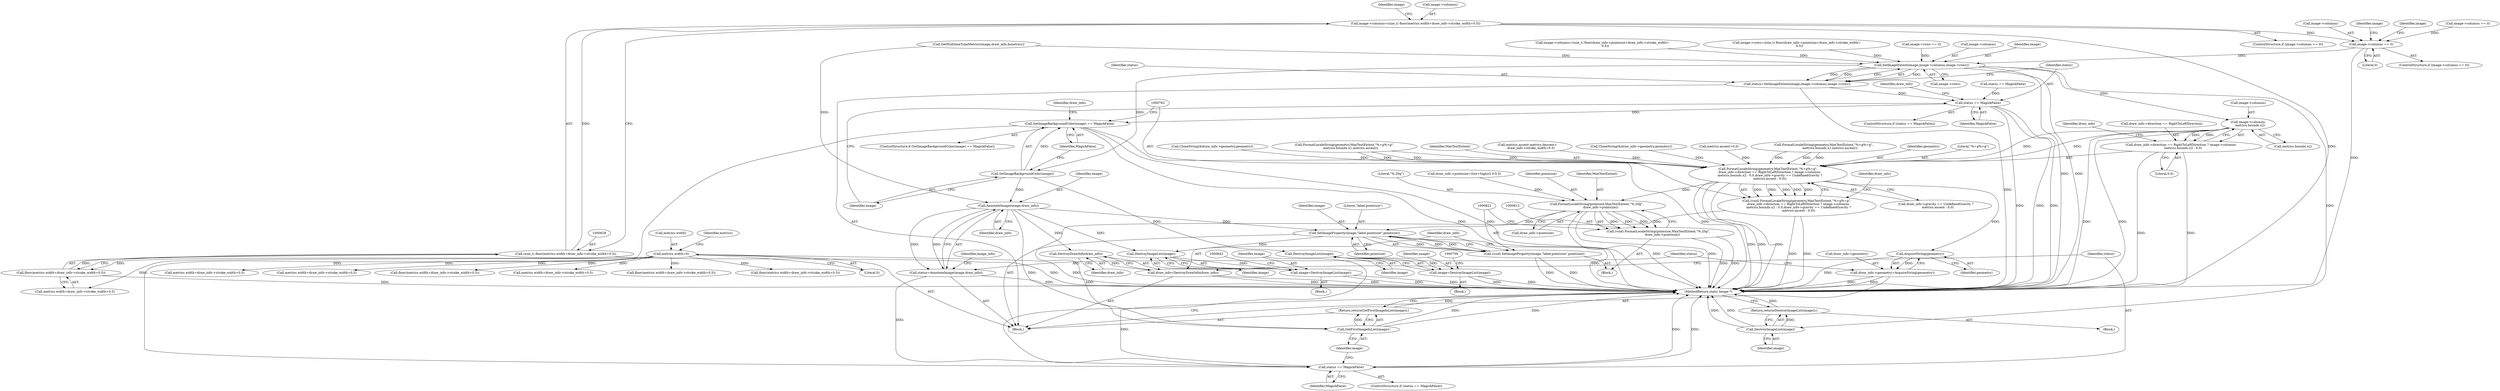 digraph "0_ImageMagick_0474237508f39c4f783208123431815f1ededb76@pointer" {
"1000623" [label="(Call,image->columns=(size_t) floor(metrics.width+draw_info->stroke_width+0.5))"];
"1000627" [label="(Call,(size_t) floor(metrics.width+draw_info->stroke_width+0.5))"];
"1000629" [label="(Call,floor(metrics.width+draw_info->stroke_width+0.5))"];
"1000200" [label="(Call,metrics.width=0)"];
"1000640" [label="(Call,image->columns == 0)"];
"1000711" [label="(Call,SetImageExtent(image,image->columns,image->rows))"];
"1000709" [label="(Call,status=SetImageExtent(image,image->columns,image->rows))"];
"1000720" [label="(Call,status == MagickFalse)"];
"1000738" [label="(Call,SetImageBackgroundColor(image) == MagickFalse)"];
"1000832" [label="(Call,status == MagickFalse)"];
"1000735" [label="(Call,DestroyImageList(image))"];
"1000734" [label="(Return,return(DestroyImageList(image));)"];
"1000739" [label="(Call,SetImageBackgroundColor(image))"];
"1000755" [label="(Call,DestroyImageList(image))"];
"1000753" [label="(Call,image=DestroyImageList(image))"];
"1000801" [label="(Call,AnnotateImage(image,draw_info))"];
"1000799" [label="(Call,status=AnnotateImage(image,draw_info))"];
"1000823" [label="(Call,SetImageProperty(image,\"label:pointsize\",pointsize))"];
"1000821" [label="(Call,(void) SetImageProperty(image,\"label:pointsize\",pointsize))"];
"1000838" [label="(Call,DestroyImageList(image))"];
"1000836" [label="(Call,image=DestroyImageList(image))"];
"1000845" [label="(Call,GetFirstImageInList(image))"];
"1000844" [label="(Return,return(GetFirstImageInList(image));)"];
"1000829" [label="(Call,DestroyDrawInfo(draw_info))"];
"1000827" [label="(Call,draw_info=DestroyDrawInfo(draw_info))"];
"1000773" [label="(Call,image->columns-\n    metrics.bounds.x2)"];
"1000763" [label="(Call,FormatLocaleString(geometry,MaxTextExtent,\"%+g%+g\",\n    draw_info->direction == RightToLeftDirection ? image->columns-\n    metrics.bounds.x2 : 0.0,draw_info->gravity == UndefinedGravity ?\n    metrics.ascent : 0.0))"];
"1000761" [label="(Call,(void) FormatLocaleString(geometry,MaxTextExtent,\"%+g%+g\",\n    draw_info->direction == RightToLeftDirection ? image->columns-\n    metrics.bounds.x2 : 0.0,draw_info->gravity == UndefinedGravity ?\n    metrics.ascent : 0.0))"];
"1000797" [label="(Call,AcquireString(geometry))"];
"1000793" [label="(Call,draw_info->geometry=AcquireString(geometry))"];
"1000814" [label="(Call,FormatLocaleString(pointsize,MaxTextExtent,\"%.20g\",\n        draw_info->pointsize))"];
"1000812" [label="(Call,(void) FormatLocaleString(pointsize,MaxTextExtent,\"%.20g\",\n        draw_info->pointsize))"];
"1000767" [label="(Call,draw_info->direction == RightToLeftDirection ? image->columns-\n    metrics.bounds.x2 : 0.0)"];
"1000830" [label="(Identifier,draw_info)"];
"1000739" [label="(Call,SetImageBackgroundColor(image))"];
"1000755" [label="(Call,DestroyImageList(image))"];
"1000332" [label="(Call,floor(metrics.width+draw_info->stroke_width+0.5))"];
"1000630" [label="(Call,metrics.width+draw_info->stroke_width+0.5)"];
"1000777" [label="(Call,metrics.bounds.x2)"];
"1000835" [label="(Block,)"];
"1000644" [label="(Literal,0)"];
"1000798" [label="(Identifier,geometry)"];
"1000204" [label="(Literal,0)"];
"1000627" [label="(Call,(size_t) floor(metrics.width+draw_info->stroke_width+0.5))"];
"1000802" [label="(Identifier,image)"];
"1000799" [label="(Call,status=AnnotateImage(image,draw_info))"];
"1000754" [label="(Identifier,image)"];
"1000832" [label="(Call,status == MagickFalse)"];
"1000767" [label="(Call,draw_info->direction == RightToLeftDirection ? image->columns-\n    metrics.bounds.x2 : 0.0)"];
"1000766" [label="(Literal,\"%+g%+g\")"];
"1000797" [label="(Call,AcquireString(geometry))"];
"1000761" [label="(Call,(void) FormatLocaleString(geometry,MaxTextExtent,\"%+g%+g\",\n    draw_info->direction == RightToLeftDirection ? image->columns-\n    metrics.bounds.x2 : 0.0,draw_info->gravity == UndefinedGravity ?\n    metrics.ascent : 0.0))"];
"1000455" [label="(Call,CloneString(&draw_info->geometry,geometry))"];
"1000719" [label="(ControlStructure,if (status == MagickFalse))"];
"1000713" [label="(Call,image->columns)"];
"1000793" [label="(Call,draw_info->geometry=AcquireString(geometry))"];
"1000721" [label="(Identifier,status)"];
"1000744" [label="(Identifier,draw_info)"];
"1000473" [label="(Call,metrics.width+draw_info->stroke_width+0.5)"];
"1000823" [label="(Call,SetImageProperty(image,\"label:pointsize\",pointsize))"];
"1000576" [label="(Call,draw_info->pointsize=(low+high)/2.0-0.5)"];
"1000712" [label="(Identifier,image)"];
"1000639" [label="(ControlStructure,if (image->columns == 0))"];
"1000595" [label="(Call,status == MagickFalse)"];
"1000786" [label="(Identifier,draw_info)"];
"1000815" [label="(Identifier,pointsize)"];
"1000740" [label="(Identifier,image)"];
"1000844" [label="(Return,return(GetFirstImageInList(image));)"];
"1000736" [label="(Identifier,image)"];
"1000814" [label="(Call,FormatLocaleString(pointsize,MaxTextExtent,\"%.20g\",\n        draw_info->pointsize))"];
"1000836" [label="(Call,image=DestroyImageList(image))"];
"1000207" [label="(Identifier,metrics)"];
"1000801" [label="(Call,AnnotateImage(image,draw_info))"];
"1000709" [label="(Call,status=SetImageExtent(image,image->columns,image->rows))"];
"1000834" [label="(Identifier,MagickFalse)"];
"1000742" [label="(Block,)"];
"1000237" [label="(Call,metrics.width+draw_info->stroke_width+0.5)"];
"1000645" [label="(Call,image->columns=(size_t) floor(draw_info->pointsize+draw_info->stroke_width+\n      0.5))"];
"1000716" [label="(Call,image->rows)"];
"1000837" [label="(Identifier,image)"];
"1000829" [label="(Call,DestroyDrawInfo(draw_info))"];
"1000768" [label="(Call,draw_info->direction == RightToLeftDirection)"];
"1000629" [label="(Call,floor(metrics.width+draw_info->stroke_width+0.5))"];
"1000693" [label="(Call,image->rows=(size_t) floor(draw_info->pointsize+draw_info->stroke_width+\n      0.5))"];
"1000810" [label="(Block,)"];
"1000725" [label="(Identifier,draw_info)"];
"1000434" [label="(Call,FormatLocaleString(geometry,MaxTextExtent,\"%+g%+g\",\n            -metrics.bounds.x1,metrics.ascent))"];
"1000794" [label="(Call,draw_info->geometry)"];
"1000821" [label="(Call,(void) SetImageProperty(image,\"label:pointsize\",pointsize))"];
"1000828" [label="(Identifier,draw_info)"];
"1000773" [label="(Call,image->columns-\n    metrics.bounds.x2)"];
"1000774" [label="(Call,image->columns)"];
"1000236" [label="(Call,floor(metrics.width+draw_info->stroke_width+0.5))"];
"1000741" [label="(Identifier,MagickFalse)"];
"1000795" [label="(Identifier,draw_info)"];
"1000807" [label="(Identifier,image_info)"];
"1000641" [label="(Call,image->columns)"];
"1000827" [label="(Call,draw_info=DestroyDrawInfo(draw_info))"];
"1000738" [label="(Call,SetImageBackgroundColor(image) == MagickFalse)"];
"1000589" [label="(Call,GetMultilineTypeMetrics(image,draw_info,&metrics))"];
"1000623" [label="(Call,image->columns=(size_t) floor(metrics.width+draw_info->stroke_width+0.5))"];
"1000816" [label="(Identifier,MaxTextExtent)"];
"1000825" [label="(Literal,\"label:pointsize\")"];
"1000710" [label="(Identifier,status)"];
"1000723" [label="(Block,)"];
"1000765" [label="(Identifier,MaxTextExtent)"];
"1000640" [label="(Call,image->columns == 0)"];
"1000674" [label="(Call,metrics.ascent-metrics.descent+\n       draw_info->stroke_width+0.5)"];
"1000315" [label="(Call,CloneString(&draw_info->geometry,geometry))"];
"1000722" [label="(Identifier,MagickFalse)"];
"1000838" [label="(Call,DestroyImageList(image))"];
"1000756" [label="(Identifier,image)"];
"1000333" [label="(Call,metrics.width+draw_info->stroke_width+0.5)"];
"1000617" [label="(ControlStructure,if (image->columns == 0))"];
"1000803" [label="(Identifier,draw_info)"];
"1000642" [label="(Identifier,image)"];
"1000831" [label="(ControlStructure,if (status == MagickFalse))"];
"1000735" [label="(Call,DestroyImageList(image))"];
"1000845" [label="(Call,GetFirstImageInList(image))"];
"1000205" [label="(Call,metrics.ascent=0.0)"];
"1000624" [label="(Call,image->columns)"];
"1000824" [label="(Identifier,image)"];
"1000847" [label="(MethodReturn,static Image *)"];
"1000720" [label="(Call,status == MagickFalse)"];
"1000737" [label="(ControlStructure,if (SetImageBackgroundColor(image) == MagickFalse))"];
"1000826" [label="(Identifier,pointsize)"];
"1000647" [label="(Identifier,image)"];
"1000688" [label="(Call,image->rows == 0)"];
"1000833" [label="(Identifier,status)"];
"1000812" [label="(Call,(void) FormatLocaleString(pointsize,MaxTextExtent,\"%.20g\",\n        draw_info->pointsize))"];
"1000800" [label="(Identifier,status)"];
"1000839" [label="(Identifier,image)"];
"1000782" [label="(Literal,0.0)"];
"1000201" [label="(Call,metrics.width)"];
"1000200" [label="(Call,metrics.width=0)"];
"1000106" [label="(Block,)"];
"1000294" [label="(Call,FormatLocaleString(geometry,MaxTextExtent,\"%+g%+g\",\n            -metrics.bounds.x1,metrics.ascent))"];
"1000764" [label="(Identifier,geometry)"];
"1000818" [label="(Call,draw_info->pointsize)"];
"1000711" [label="(Call,SetImageExtent(image,image->columns,image->rows))"];
"1000664" [label="(Identifier,image)"];
"1000846" [label="(Identifier,image)"];
"1000763" [label="(Call,FormatLocaleString(geometry,MaxTextExtent,\"%+g%+g\",\n    draw_info->direction == RightToLeftDirection ? image->columns-\n    metrics.bounds.x2 : 0.0,draw_info->gravity == UndefinedGravity ?\n    metrics.ascent : 0.0))"];
"1000817" [label="(Literal,\"%.20g\")"];
"1000472" [label="(Call,floor(metrics.width+draw_info->stroke_width+0.5))"];
"1000734" [label="(Return,return(DestroyImageList(image));)"];
"1000618" [label="(Call,image->columns == 0)"];
"1000753" [label="(Call,image=DestroyImageList(image))"];
"1000783" [label="(Call,draw_info->gravity == UndefinedGravity ?\n    metrics.ascent : 0.0)"];
"1000623" -> "1000617"  [label="AST: "];
"1000623" -> "1000627"  [label="CFG: "];
"1000624" -> "1000623"  [label="AST: "];
"1000627" -> "1000623"  [label="AST: "];
"1000642" -> "1000623"  [label="CFG: "];
"1000623" -> "1000847"  [label="DDG: "];
"1000627" -> "1000623"  [label="DDG: "];
"1000623" -> "1000640"  [label="DDG: "];
"1000627" -> "1000629"  [label="CFG: "];
"1000628" -> "1000627"  [label="AST: "];
"1000629" -> "1000627"  [label="AST: "];
"1000627" -> "1000847"  [label="DDG: "];
"1000629" -> "1000627"  [label="DDG: "];
"1000629" -> "1000630"  [label="CFG: "];
"1000630" -> "1000629"  [label="AST: "];
"1000629" -> "1000847"  [label="DDG: "];
"1000200" -> "1000629"  [label="DDG: "];
"1000200" -> "1000106"  [label="AST: "];
"1000200" -> "1000204"  [label="CFG: "];
"1000201" -> "1000200"  [label="AST: "];
"1000204" -> "1000200"  [label="AST: "];
"1000207" -> "1000200"  [label="CFG: "];
"1000200" -> "1000847"  [label="DDG: "];
"1000200" -> "1000236"  [label="DDG: "];
"1000200" -> "1000237"  [label="DDG: "];
"1000200" -> "1000332"  [label="DDG: "];
"1000200" -> "1000333"  [label="DDG: "];
"1000200" -> "1000472"  [label="DDG: "];
"1000200" -> "1000473"  [label="DDG: "];
"1000200" -> "1000630"  [label="DDG: "];
"1000640" -> "1000639"  [label="AST: "];
"1000640" -> "1000644"  [label="CFG: "];
"1000641" -> "1000640"  [label="AST: "];
"1000644" -> "1000640"  [label="AST: "];
"1000647" -> "1000640"  [label="CFG: "];
"1000664" -> "1000640"  [label="CFG: "];
"1000640" -> "1000847"  [label="DDG: "];
"1000618" -> "1000640"  [label="DDG: "];
"1000640" -> "1000711"  [label="DDG: "];
"1000711" -> "1000709"  [label="AST: "];
"1000711" -> "1000716"  [label="CFG: "];
"1000712" -> "1000711"  [label="AST: "];
"1000713" -> "1000711"  [label="AST: "];
"1000716" -> "1000711"  [label="AST: "];
"1000709" -> "1000711"  [label="CFG: "];
"1000711" -> "1000847"  [label="DDG: "];
"1000711" -> "1000847"  [label="DDG: "];
"1000711" -> "1000709"  [label="DDG: "];
"1000711" -> "1000709"  [label="DDG: "];
"1000711" -> "1000709"  [label="DDG: "];
"1000589" -> "1000711"  [label="DDG: "];
"1000645" -> "1000711"  [label="DDG: "];
"1000688" -> "1000711"  [label="DDG: "];
"1000693" -> "1000711"  [label="DDG: "];
"1000711" -> "1000735"  [label="DDG: "];
"1000711" -> "1000739"  [label="DDG: "];
"1000711" -> "1000773"  [label="DDG: "];
"1000709" -> "1000106"  [label="AST: "];
"1000710" -> "1000709"  [label="AST: "];
"1000721" -> "1000709"  [label="CFG: "];
"1000709" -> "1000847"  [label="DDG: "];
"1000709" -> "1000720"  [label="DDG: "];
"1000720" -> "1000719"  [label="AST: "];
"1000720" -> "1000722"  [label="CFG: "];
"1000721" -> "1000720"  [label="AST: "];
"1000722" -> "1000720"  [label="AST: "];
"1000725" -> "1000720"  [label="CFG: "];
"1000740" -> "1000720"  [label="CFG: "];
"1000720" -> "1000847"  [label="DDG: "];
"1000720" -> "1000847"  [label="DDG: "];
"1000720" -> "1000847"  [label="DDG: "];
"1000595" -> "1000720"  [label="DDG: "];
"1000720" -> "1000738"  [label="DDG: "];
"1000738" -> "1000737"  [label="AST: "];
"1000738" -> "1000741"  [label="CFG: "];
"1000739" -> "1000738"  [label="AST: "];
"1000741" -> "1000738"  [label="AST: "];
"1000744" -> "1000738"  [label="CFG: "];
"1000762" -> "1000738"  [label="CFG: "];
"1000738" -> "1000847"  [label="DDG: "];
"1000738" -> "1000847"  [label="DDG: "];
"1000738" -> "1000847"  [label="DDG: "];
"1000739" -> "1000738"  [label="DDG: "];
"1000738" -> "1000832"  [label="DDG: "];
"1000832" -> "1000831"  [label="AST: "];
"1000832" -> "1000834"  [label="CFG: "];
"1000833" -> "1000832"  [label="AST: "];
"1000834" -> "1000832"  [label="AST: "];
"1000837" -> "1000832"  [label="CFG: "];
"1000846" -> "1000832"  [label="CFG: "];
"1000832" -> "1000847"  [label="DDG: "];
"1000832" -> "1000847"  [label="DDG: "];
"1000832" -> "1000847"  [label="DDG: "];
"1000799" -> "1000832"  [label="DDG: "];
"1000735" -> "1000734"  [label="AST: "];
"1000735" -> "1000736"  [label="CFG: "];
"1000736" -> "1000735"  [label="AST: "];
"1000734" -> "1000735"  [label="CFG: "];
"1000735" -> "1000847"  [label="DDG: "];
"1000735" -> "1000847"  [label="DDG: "];
"1000735" -> "1000734"  [label="DDG: "];
"1000734" -> "1000723"  [label="AST: "];
"1000847" -> "1000734"  [label="CFG: "];
"1000734" -> "1000847"  [label="DDG: "];
"1000739" -> "1000740"  [label="CFG: "];
"1000740" -> "1000739"  [label="AST: "];
"1000741" -> "1000739"  [label="CFG: "];
"1000739" -> "1000755"  [label="DDG: "];
"1000739" -> "1000801"  [label="DDG: "];
"1000755" -> "1000753"  [label="AST: "];
"1000755" -> "1000756"  [label="CFG: "];
"1000756" -> "1000755"  [label="AST: "];
"1000753" -> "1000755"  [label="CFG: "];
"1000755" -> "1000753"  [label="DDG: "];
"1000753" -> "1000742"  [label="AST: "];
"1000754" -> "1000753"  [label="AST: "];
"1000759" -> "1000753"  [label="CFG: "];
"1000753" -> "1000847"  [label="DDG: "];
"1000753" -> "1000847"  [label="DDG: "];
"1000801" -> "1000799"  [label="AST: "];
"1000801" -> "1000803"  [label="CFG: "];
"1000802" -> "1000801"  [label="AST: "];
"1000803" -> "1000801"  [label="AST: "];
"1000799" -> "1000801"  [label="CFG: "];
"1000801" -> "1000799"  [label="DDG: "];
"1000801" -> "1000799"  [label="DDG: "];
"1000589" -> "1000801"  [label="DDG: "];
"1000801" -> "1000823"  [label="DDG: "];
"1000801" -> "1000829"  [label="DDG: "];
"1000801" -> "1000838"  [label="DDG: "];
"1000801" -> "1000845"  [label="DDG: "];
"1000799" -> "1000106"  [label="AST: "];
"1000800" -> "1000799"  [label="AST: "];
"1000807" -> "1000799"  [label="CFG: "];
"1000799" -> "1000847"  [label="DDG: "];
"1000823" -> "1000821"  [label="AST: "];
"1000823" -> "1000826"  [label="CFG: "];
"1000824" -> "1000823"  [label="AST: "];
"1000825" -> "1000823"  [label="AST: "];
"1000826" -> "1000823"  [label="AST: "];
"1000821" -> "1000823"  [label="CFG: "];
"1000823" -> "1000847"  [label="DDG: "];
"1000823" -> "1000821"  [label="DDG: "];
"1000823" -> "1000821"  [label="DDG: "];
"1000823" -> "1000821"  [label="DDG: "];
"1000814" -> "1000823"  [label="DDG: "];
"1000823" -> "1000838"  [label="DDG: "];
"1000823" -> "1000845"  [label="DDG: "];
"1000821" -> "1000810"  [label="AST: "];
"1000822" -> "1000821"  [label="AST: "];
"1000828" -> "1000821"  [label="CFG: "];
"1000821" -> "1000847"  [label="DDG: "];
"1000821" -> "1000847"  [label="DDG: "];
"1000838" -> "1000836"  [label="AST: "];
"1000838" -> "1000839"  [label="CFG: "];
"1000839" -> "1000838"  [label="AST: "];
"1000836" -> "1000838"  [label="CFG: "];
"1000838" -> "1000836"  [label="DDG: "];
"1000836" -> "1000835"  [label="AST: "];
"1000837" -> "1000836"  [label="AST: "];
"1000842" -> "1000836"  [label="CFG: "];
"1000836" -> "1000847"  [label="DDG: "];
"1000836" -> "1000847"  [label="DDG: "];
"1000845" -> "1000844"  [label="AST: "];
"1000845" -> "1000846"  [label="CFG: "];
"1000846" -> "1000845"  [label="AST: "];
"1000844" -> "1000845"  [label="CFG: "];
"1000845" -> "1000847"  [label="DDG: "];
"1000845" -> "1000847"  [label="DDG: "];
"1000845" -> "1000844"  [label="DDG: "];
"1000844" -> "1000106"  [label="AST: "];
"1000847" -> "1000844"  [label="CFG: "];
"1000844" -> "1000847"  [label="DDG: "];
"1000829" -> "1000827"  [label="AST: "];
"1000829" -> "1000830"  [label="CFG: "];
"1000830" -> "1000829"  [label="AST: "];
"1000827" -> "1000829"  [label="CFG: "];
"1000829" -> "1000827"  [label="DDG: "];
"1000827" -> "1000106"  [label="AST: "];
"1000828" -> "1000827"  [label="AST: "];
"1000833" -> "1000827"  [label="CFG: "];
"1000827" -> "1000847"  [label="DDG: "];
"1000827" -> "1000847"  [label="DDG: "];
"1000773" -> "1000767"  [label="AST: "];
"1000773" -> "1000777"  [label="CFG: "];
"1000774" -> "1000773"  [label="AST: "];
"1000777" -> "1000773"  [label="AST: "];
"1000767" -> "1000773"  [label="CFG: "];
"1000773" -> "1000847"  [label="DDG: "];
"1000773" -> "1000847"  [label="DDG: "];
"1000773" -> "1000763"  [label="DDG: "];
"1000773" -> "1000763"  [label="DDG: "];
"1000773" -> "1000767"  [label="DDG: "];
"1000773" -> "1000767"  [label="DDG: "];
"1000763" -> "1000761"  [label="AST: "];
"1000763" -> "1000783"  [label="CFG: "];
"1000764" -> "1000763"  [label="AST: "];
"1000765" -> "1000763"  [label="AST: "];
"1000766" -> "1000763"  [label="AST: "];
"1000767" -> "1000763"  [label="AST: "];
"1000783" -> "1000763"  [label="AST: "];
"1000761" -> "1000763"  [label="CFG: "];
"1000763" -> "1000847"  [label="DDG: "];
"1000763" -> "1000847"  [label="DDG: "];
"1000763" -> "1000847"  [label="DDG: "];
"1000763" -> "1000761"  [label="DDG: "];
"1000763" -> "1000761"  [label="DDG: "];
"1000763" -> "1000761"  [label="DDG: "];
"1000763" -> "1000761"  [label="DDG: "];
"1000763" -> "1000761"  [label="DDG: "];
"1000455" -> "1000763"  [label="DDG: "];
"1000315" -> "1000763"  [label="DDG: "];
"1000294" -> "1000763"  [label="DDG: "];
"1000294" -> "1000763"  [label="DDG: "];
"1000294" -> "1000763"  [label="DDG: "];
"1000434" -> "1000763"  [label="DDG: "];
"1000434" -> "1000763"  [label="DDG: "];
"1000434" -> "1000763"  [label="DDG: "];
"1000205" -> "1000763"  [label="DDG: "];
"1000674" -> "1000763"  [label="DDG: "];
"1000763" -> "1000797"  [label="DDG: "];
"1000763" -> "1000814"  [label="DDG: "];
"1000761" -> "1000106"  [label="AST: "];
"1000762" -> "1000761"  [label="AST: "];
"1000795" -> "1000761"  [label="CFG: "];
"1000761" -> "1000847"  [label="DDG: "];
"1000761" -> "1000847"  [label="DDG: "];
"1000797" -> "1000793"  [label="AST: "];
"1000797" -> "1000798"  [label="CFG: "];
"1000798" -> "1000797"  [label="AST: "];
"1000793" -> "1000797"  [label="CFG: "];
"1000797" -> "1000847"  [label="DDG: "];
"1000797" -> "1000793"  [label="DDG: "];
"1000793" -> "1000106"  [label="AST: "];
"1000794" -> "1000793"  [label="AST: "];
"1000800" -> "1000793"  [label="CFG: "];
"1000793" -> "1000847"  [label="DDG: "];
"1000793" -> "1000847"  [label="DDG: "];
"1000814" -> "1000812"  [label="AST: "];
"1000814" -> "1000818"  [label="CFG: "];
"1000815" -> "1000814"  [label="AST: "];
"1000816" -> "1000814"  [label="AST: "];
"1000817" -> "1000814"  [label="AST: "];
"1000818" -> "1000814"  [label="AST: "];
"1000812" -> "1000814"  [label="CFG: "];
"1000814" -> "1000847"  [label="DDG: "];
"1000814" -> "1000847"  [label="DDG: "];
"1000814" -> "1000812"  [label="DDG: "];
"1000814" -> "1000812"  [label="DDG: "];
"1000814" -> "1000812"  [label="DDG: "];
"1000814" -> "1000812"  [label="DDG: "];
"1000576" -> "1000814"  [label="DDG: "];
"1000812" -> "1000810"  [label="AST: "];
"1000813" -> "1000812"  [label="AST: "];
"1000822" -> "1000812"  [label="CFG: "];
"1000812" -> "1000847"  [label="DDG: "];
"1000812" -> "1000847"  [label="DDG: "];
"1000767" -> "1000782"  [label="CFG: "];
"1000768" -> "1000767"  [label="AST: "];
"1000782" -> "1000767"  [label="AST: "];
"1000786" -> "1000767"  [label="CFG: "];
"1000767" -> "1000847"  [label="DDG: "];
"1000767" -> "1000847"  [label="DDG: "];
}
